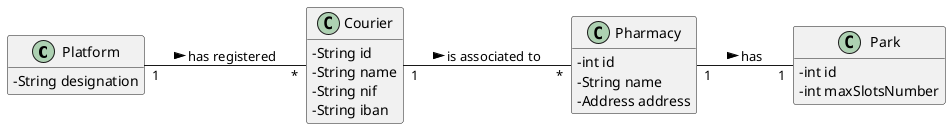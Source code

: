 @startuml
skinparam classAttributeIconSize 0
hide methods
left to right direction

class Platform {
-   String designation
}

class Pharmacy{
-int id
-String name
-Address address
}

class Park{
-int id
-int maxSlotsNumber
}

class Courier {
      -String id
      -String name
      -String nif
      -String iban
}

Platform "1" -- "*" Courier : has registered >
Courier "1" -- "*" Pharmacy : is associated to >
Pharmacy "1" -- "1" Park : has >
@enduml
